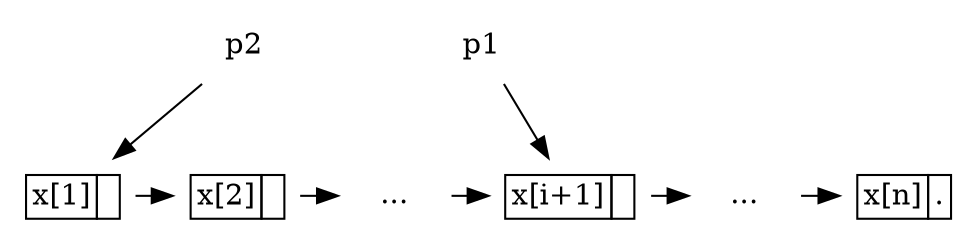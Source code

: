 digraph G{
    /* reverse indexing. */
    margin="0"
	node[shape=plaintext];
	x1[label=<<table BORDER="0" CELLBORDER="1" CELLSPACING="0">
        <tr><td port="car">x[1]</td><td port="cdr"> </td></tr></table>>];
    x2[label=<<table BORDER="0" CELLBORDER="1" CELLSPACING="0">
        <tr><td port="car">x[2]</td><td port="cdr"> </td></tr></table>>];
    dot1 [label="..."];
    xi1[label=<<table BORDER="0" CELLBORDER="1" CELLSPACING="0">
        <tr><td port="car">x[i+1]</td><td port="cdr"> </td></tr></table>>];
    dot2 [label="..."];
    xn[label=<<table BORDER="0" CELLBORDER="1" CELLSPACING="0">
       <tr><td port="car">x[n]</td><td port="cdr">.</td></tr></table>>];
        {rank=same x1->x2->dot1->xi1->dot2->xn};
        {rank=same p2->p1[style=invis]};
        p2->x1;
        p1->xi1;
}
